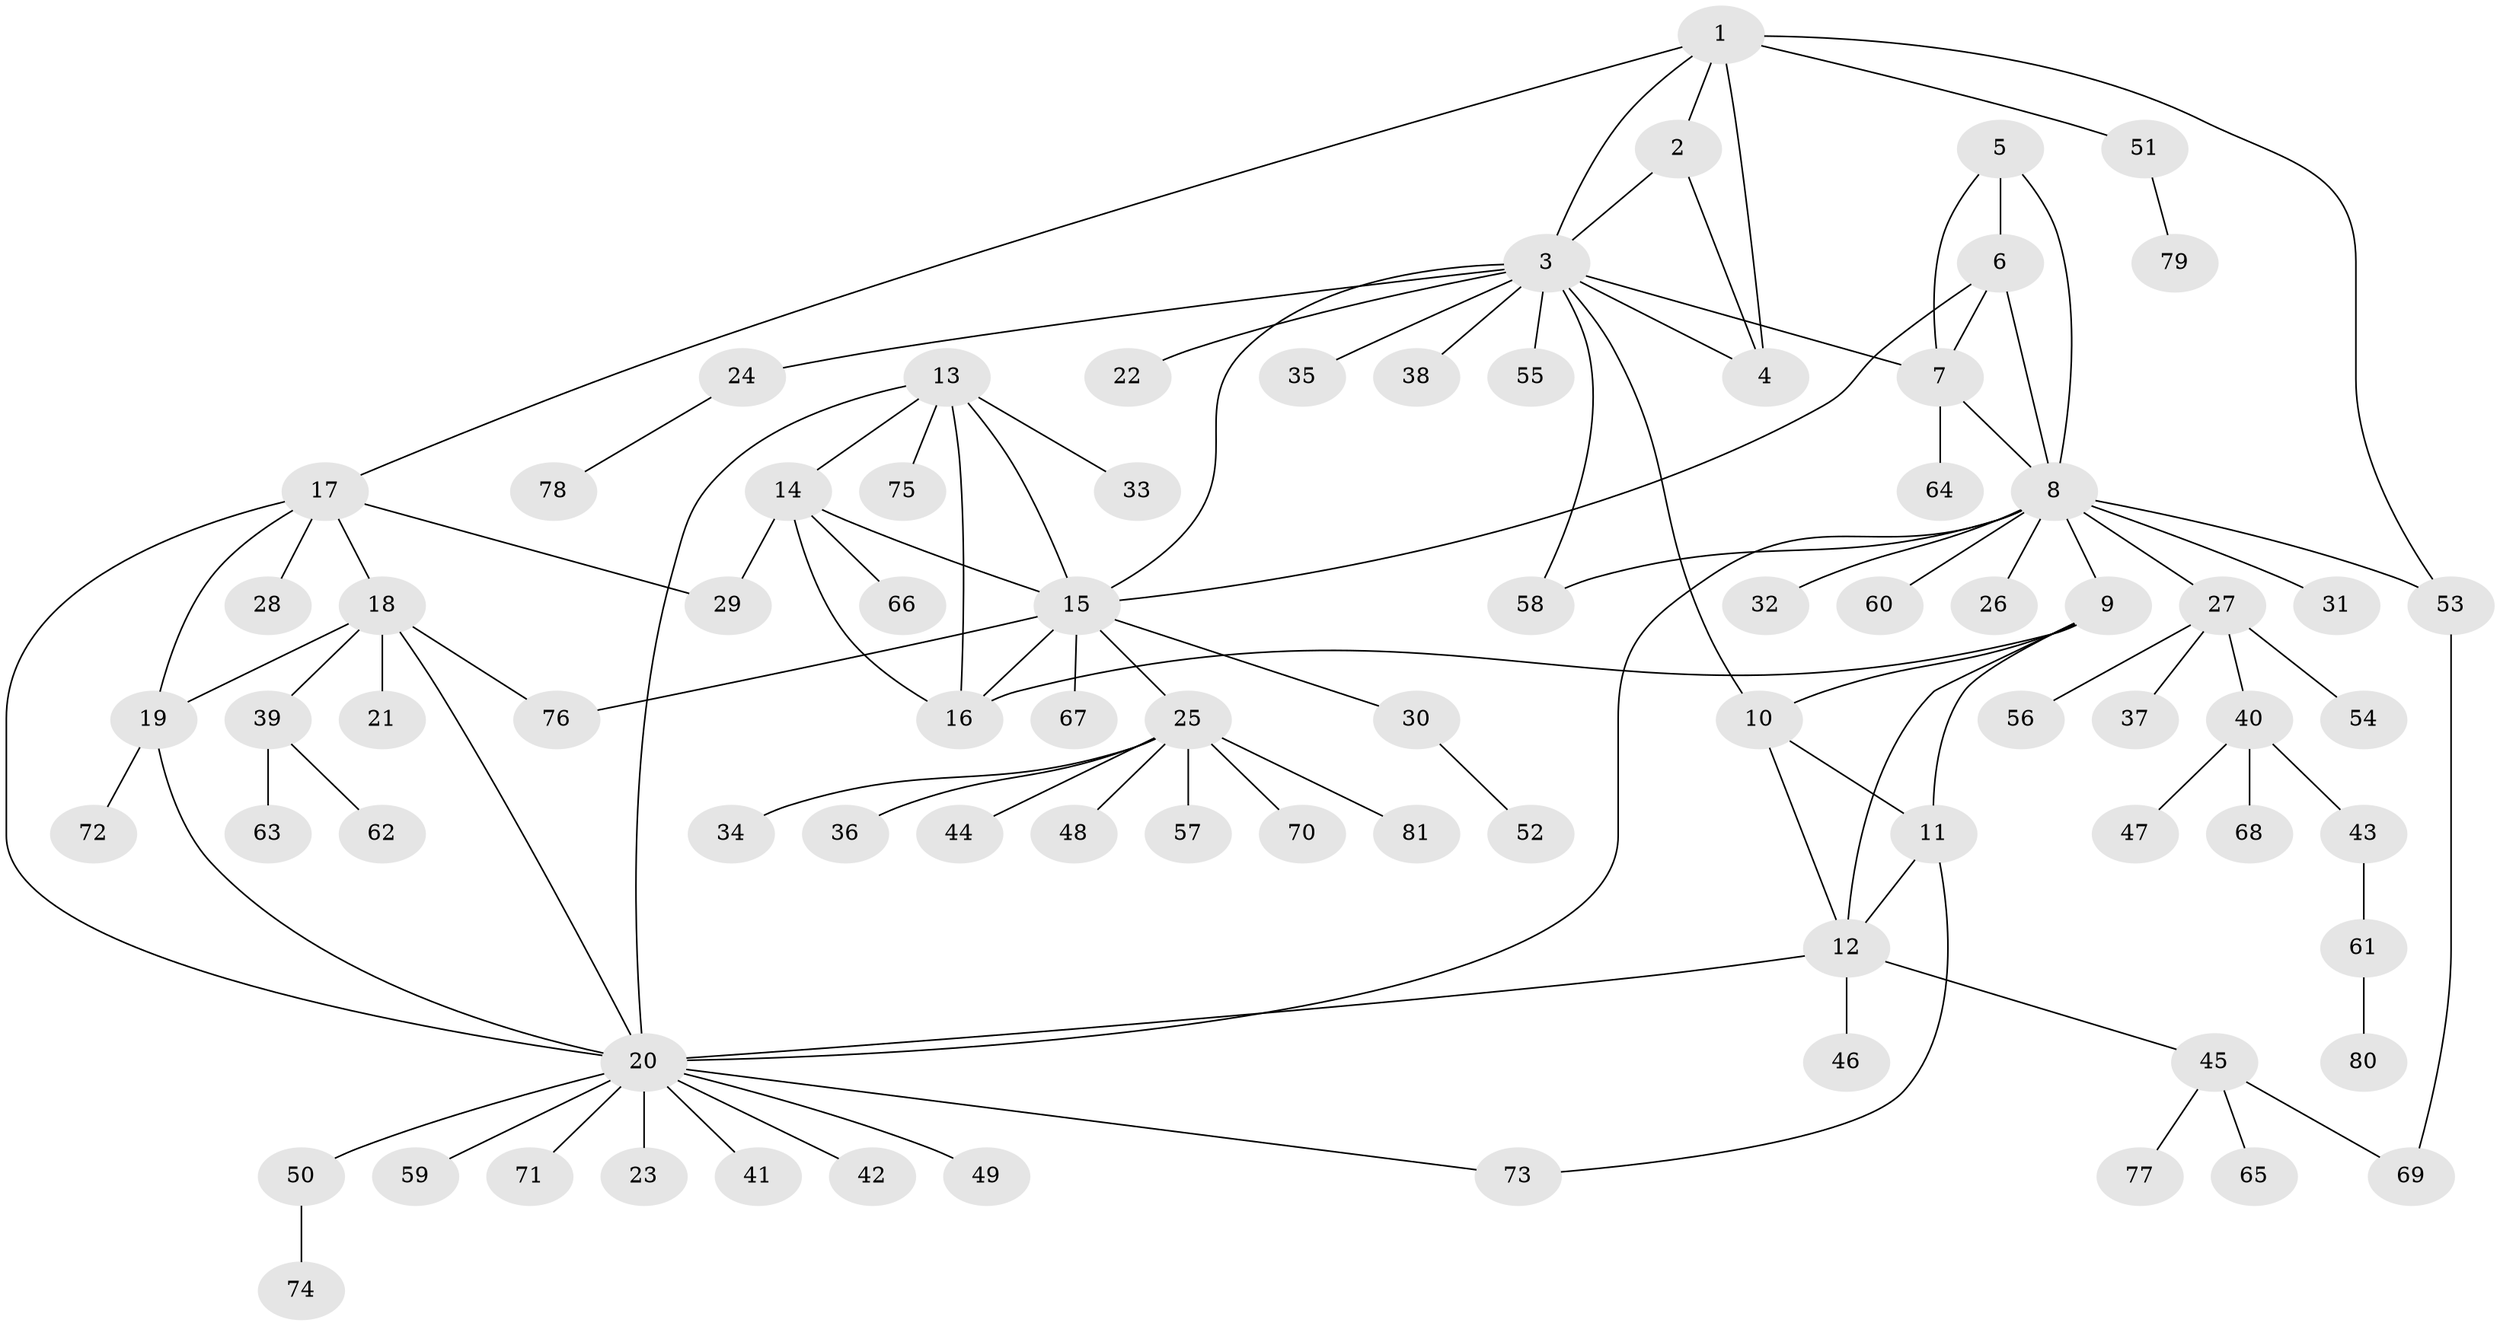 // coarse degree distribution, {6: 0.05084745762711865, 2: 0.11864406779661017, 11: 0.01694915254237288, 5: 0.03389830508474576, 10: 0.01694915254237288, 4: 0.05084745762711865, 18: 0.01694915254237288, 9: 0.01694915254237288, 3: 0.03389830508474576, 1: 0.6101694915254238, 7: 0.03389830508474576}
// Generated by graph-tools (version 1.1) at 2025/52/02/27/25 19:52:19]
// undirected, 81 vertices, 107 edges
graph export_dot {
graph [start="1"]
  node [color=gray90,style=filled];
  1;
  2;
  3;
  4;
  5;
  6;
  7;
  8;
  9;
  10;
  11;
  12;
  13;
  14;
  15;
  16;
  17;
  18;
  19;
  20;
  21;
  22;
  23;
  24;
  25;
  26;
  27;
  28;
  29;
  30;
  31;
  32;
  33;
  34;
  35;
  36;
  37;
  38;
  39;
  40;
  41;
  42;
  43;
  44;
  45;
  46;
  47;
  48;
  49;
  50;
  51;
  52;
  53;
  54;
  55;
  56;
  57;
  58;
  59;
  60;
  61;
  62;
  63;
  64;
  65;
  66;
  67;
  68;
  69;
  70;
  71;
  72;
  73;
  74;
  75;
  76;
  77;
  78;
  79;
  80;
  81;
  1 -- 2;
  1 -- 3;
  1 -- 4;
  1 -- 17;
  1 -- 51;
  1 -- 53;
  2 -- 3;
  2 -- 4;
  3 -- 4;
  3 -- 7;
  3 -- 10;
  3 -- 15;
  3 -- 22;
  3 -- 24;
  3 -- 35;
  3 -- 38;
  3 -- 55;
  3 -- 58;
  5 -- 6;
  5 -- 7;
  5 -- 8;
  6 -- 7;
  6 -- 8;
  6 -- 15;
  7 -- 8;
  7 -- 64;
  8 -- 9;
  8 -- 20;
  8 -- 26;
  8 -- 27;
  8 -- 31;
  8 -- 32;
  8 -- 53;
  8 -- 58;
  8 -- 60;
  9 -- 10;
  9 -- 11;
  9 -- 12;
  9 -- 16;
  10 -- 11;
  10 -- 12;
  11 -- 12;
  11 -- 73;
  12 -- 20;
  12 -- 45;
  12 -- 46;
  13 -- 14;
  13 -- 15;
  13 -- 16;
  13 -- 20;
  13 -- 33;
  13 -- 75;
  14 -- 15;
  14 -- 16;
  14 -- 29;
  14 -- 66;
  15 -- 16;
  15 -- 25;
  15 -- 30;
  15 -- 67;
  15 -- 76;
  17 -- 18;
  17 -- 19;
  17 -- 20;
  17 -- 28;
  17 -- 29;
  18 -- 19;
  18 -- 20;
  18 -- 21;
  18 -- 39;
  18 -- 76;
  19 -- 20;
  19 -- 72;
  20 -- 23;
  20 -- 41;
  20 -- 42;
  20 -- 49;
  20 -- 50;
  20 -- 59;
  20 -- 71;
  20 -- 73;
  24 -- 78;
  25 -- 34;
  25 -- 36;
  25 -- 44;
  25 -- 48;
  25 -- 57;
  25 -- 70;
  25 -- 81;
  27 -- 37;
  27 -- 40;
  27 -- 54;
  27 -- 56;
  30 -- 52;
  39 -- 62;
  39 -- 63;
  40 -- 43;
  40 -- 47;
  40 -- 68;
  43 -- 61;
  45 -- 65;
  45 -- 69;
  45 -- 77;
  50 -- 74;
  51 -- 79;
  53 -- 69;
  61 -- 80;
}
